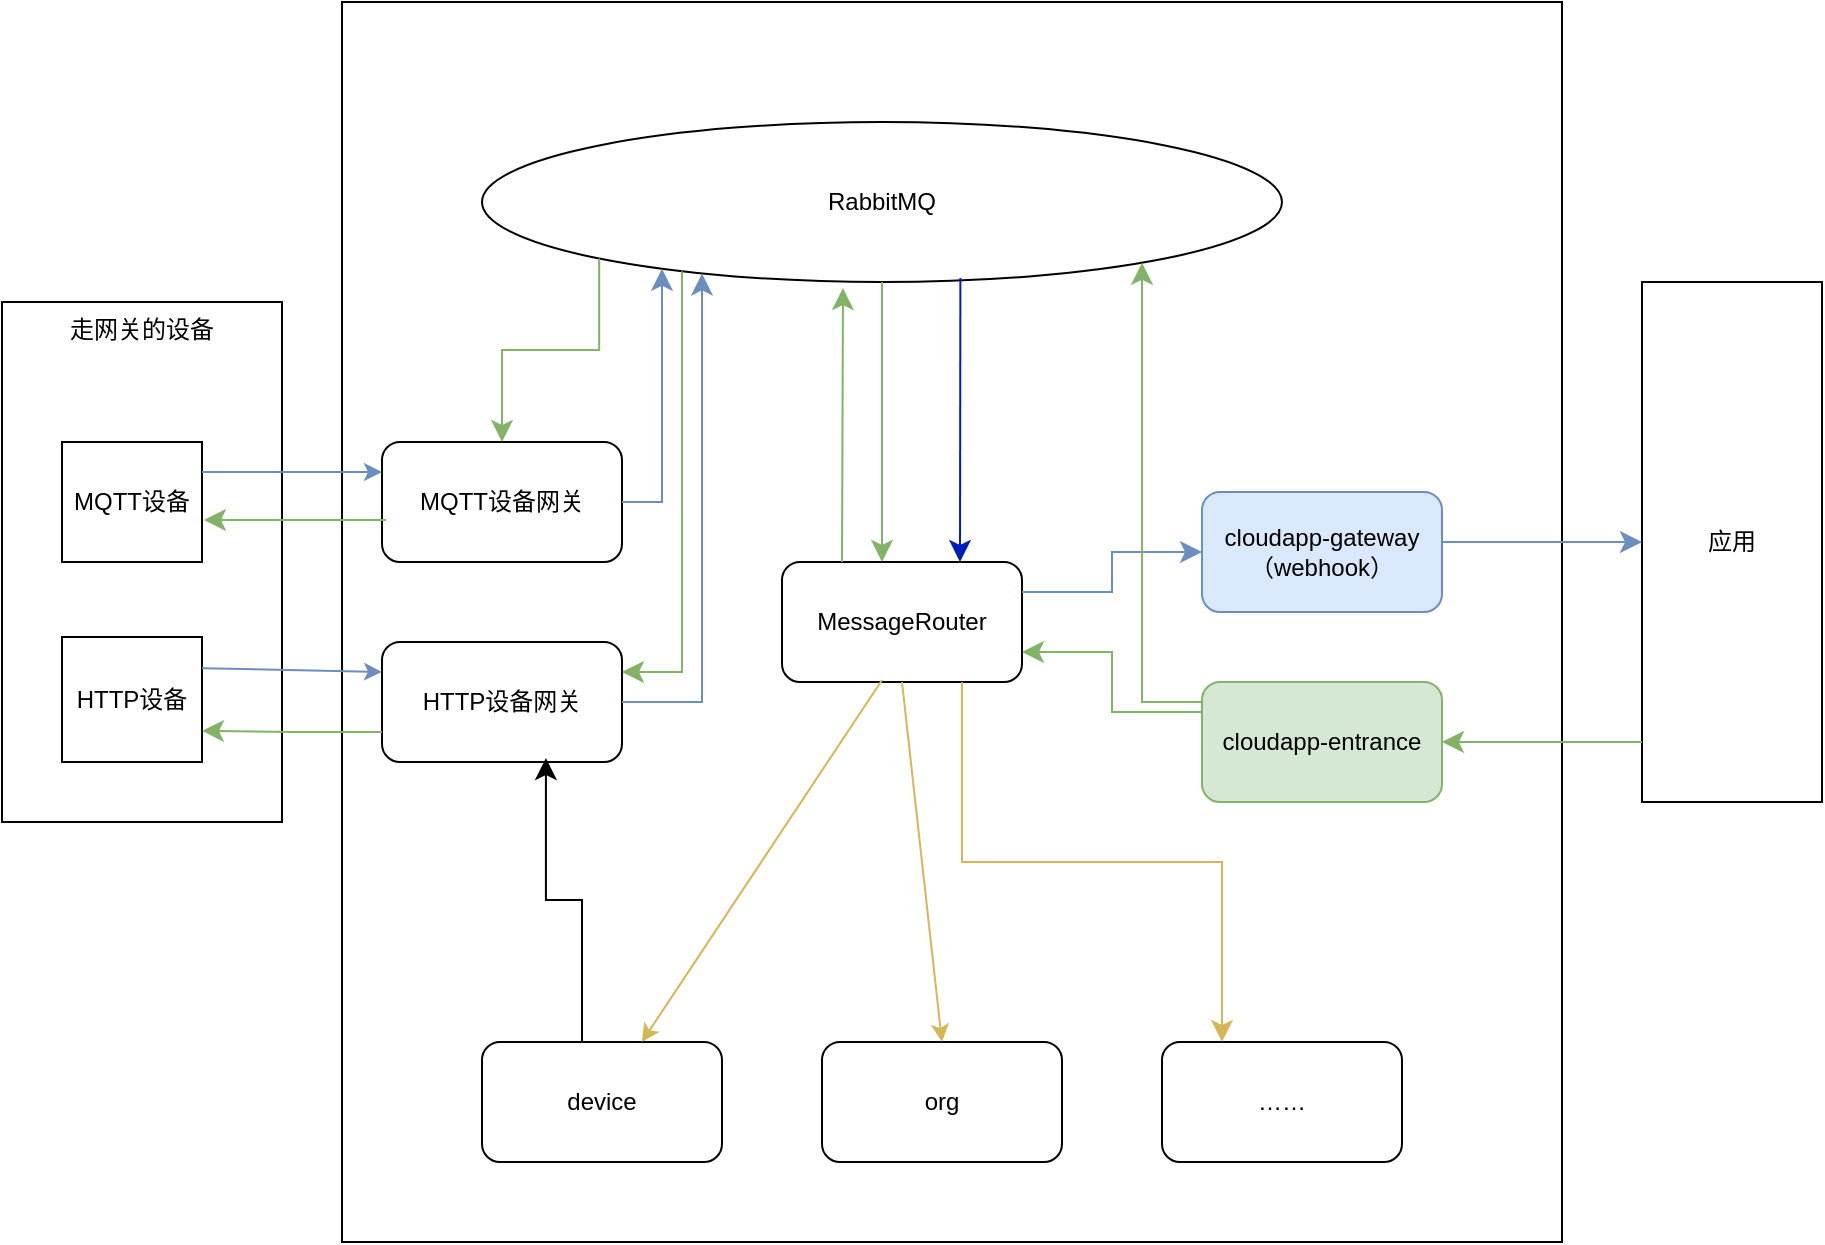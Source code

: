 <mxfile version="23.0.2" type="github">
  <diagram name="Page-1" id="52a04d89-c75d-2922-d76d-85b35f80e030">
    <mxGraphModel dx="1010" dy="639" grid="1" gridSize="10" guides="1" tooltips="1" connect="1" arrows="1" fold="1" page="1" pageScale="1" pageWidth="1100" pageHeight="850" background="none" math="0" shadow="0">
      <root>
        <mxCell id="0" />
        <mxCell id="1" parent="0" />
        <mxCell id="-4nvFbpTY9QozJb8vyPh-44" value="" style="rounded=0;whiteSpace=wrap;html=1;fillColor=none;" vertex="1" parent="1">
          <mxGeometry x="210" y="20" width="610" height="620" as="geometry" />
        </mxCell>
        <mxCell id="-4nvFbpTY9QozJb8vyPh-7" value="走网关的设备" style="rounded=0;whiteSpace=wrap;html=1;horizontal=1;verticalAlign=top;" vertex="1" parent="1">
          <mxGeometry x="40" y="170" width="140" height="260" as="geometry" />
        </mxCell>
        <mxCell id="-4nvFbpTY9QozJb8vyPh-2" value="MQTT设备" style="rounded=0;whiteSpace=wrap;html=1;" vertex="1" parent="1">
          <mxGeometry x="70" y="240" width="70" height="60" as="geometry" />
        </mxCell>
        <mxCell id="-4nvFbpTY9QozJb8vyPh-3" value="HTTP设备" style="rounded=0;whiteSpace=wrap;html=1;" vertex="1" parent="1">
          <mxGeometry x="70" y="337.5" width="70" height="62.5" as="geometry" />
        </mxCell>
        <mxCell id="-4nvFbpTY9QozJb8vyPh-4" value="MQTT设备网关" style="rounded=1;whiteSpace=wrap;html=1;" vertex="1" parent="1">
          <mxGeometry x="230" y="240" width="120" height="60" as="geometry" />
        </mxCell>
        <mxCell id="-4nvFbpTY9QozJb8vyPh-5" value="HTTP设备网关" style="rounded=1;whiteSpace=wrap;html=1;" vertex="1" parent="1">
          <mxGeometry x="230" y="340" width="120" height="60" as="geometry" />
        </mxCell>
        <mxCell id="-4nvFbpTY9QozJb8vyPh-6" value="RabbitMQ" style="ellipse;whiteSpace=wrap;html=1;" vertex="1" parent="1">
          <mxGeometry x="280" y="80" width="400" height="80" as="geometry" />
        </mxCell>
        <mxCell id="-4nvFbpTY9QozJb8vyPh-8" value="MessageRouter" style="rounded=1;whiteSpace=wrap;html=1;" vertex="1" parent="1">
          <mxGeometry x="430" y="300" width="120" height="60" as="geometry" />
        </mxCell>
        <mxCell id="-4nvFbpTY9QozJb8vyPh-9" value="" style="endArrow=classic;html=1;rounded=0;entryX=0;entryY=0.25;entryDx=0;entryDy=0;fillColor=#dae8fc;strokeColor=#6c8ebf;exitX=1;exitY=0.25;exitDx=0;exitDy=0;" edge="1" parent="1" source="-4nvFbpTY9QozJb8vyPh-2" target="-4nvFbpTY9QozJb8vyPh-4">
          <mxGeometry width="50" height="50" relative="1" as="geometry">
            <mxPoint x="430" y="270" as="sourcePoint" />
            <mxPoint x="480" y="220" as="targetPoint" />
          </mxGeometry>
        </mxCell>
        <mxCell id="-4nvFbpTY9QozJb8vyPh-12" value="" style="endArrow=classic;html=1;rounded=0;exitX=1;exitY=0.25;exitDx=0;exitDy=0;fillColor=#dae8fc;strokeColor=#6c8ebf;entryX=0;entryY=0.25;entryDx=0;entryDy=0;" edge="1" parent="1" source="-4nvFbpTY9QozJb8vyPh-3" target="-4nvFbpTY9QozJb8vyPh-5">
          <mxGeometry width="50" height="50" relative="1" as="geometry">
            <mxPoint x="430" y="270" as="sourcePoint" />
            <mxPoint x="480" y="220" as="targetPoint" />
          </mxGeometry>
        </mxCell>
        <mxCell id="-4nvFbpTY9QozJb8vyPh-16" value="" style="edgeStyle=elbowEdgeStyle;elbow=horizontal;endArrow=classic;html=1;curved=0;rounded=0;endSize=8;startSize=8;fillColor=#dae8fc;strokeColor=#6c8ebf;" edge="1" parent="1" source="-4nvFbpTY9QozJb8vyPh-5" target="-4nvFbpTY9QozJb8vyPh-6">
          <mxGeometry width="50" height="50" relative="1" as="geometry">
            <mxPoint x="490" y="270" as="sourcePoint" />
            <mxPoint x="540" y="220" as="targetPoint" />
            <Array as="points">
              <mxPoint x="390" y="280" />
            </Array>
          </mxGeometry>
        </mxCell>
        <mxCell id="-4nvFbpTY9QozJb8vyPh-17" value="" style="edgeStyle=elbowEdgeStyle;elbow=horizontal;endArrow=classic;html=1;curved=0;rounded=0;endSize=8;startSize=8;exitX=0.5;exitY=1;exitDx=0;exitDy=0;fillColor=#d5e8d4;strokeColor=#82b366;" edge="1" parent="1" source="-4nvFbpTY9QozJb8vyPh-6" target="-4nvFbpTY9QozJb8vyPh-8">
          <mxGeometry width="50" height="50" relative="1" as="geometry">
            <mxPoint x="490" y="270" as="sourcePoint" />
            <mxPoint x="540" y="220" as="targetPoint" />
          </mxGeometry>
        </mxCell>
        <mxCell id="-4nvFbpTY9QozJb8vyPh-18" value="" style="edgeStyle=elbowEdgeStyle;elbow=horizontal;endArrow=classic;html=1;curved=0;rounded=0;endSize=8;startSize=8;exitX=1;exitY=0.5;exitDx=0;exitDy=0;fillColor=#dae8fc;strokeColor=#6c8ebf;" edge="1" parent="1" source="-4nvFbpTY9QozJb8vyPh-4" target="-4nvFbpTY9QozJb8vyPh-6">
          <mxGeometry width="50" height="50" relative="1" as="geometry">
            <mxPoint x="490" y="270" as="sourcePoint" />
            <mxPoint x="540" y="220" as="targetPoint" />
            <Array as="points">
              <mxPoint x="370" y="240" />
            </Array>
          </mxGeometry>
        </mxCell>
        <mxCell id="-4nvFbpTY9QozJb8vyPh-19" value="cloudapp-gateway&lt;br&gt;（webhook）" style="rounded=1;whiteSpace=wrap;html=1;fillColor=#dae8fc;strokeColor=#6c8ebf;" vertex="1" parent="1">
          <mxGeometry x="640" y="265" width="120" height="60" as="geometry" />
        </mxCell>
        <mxCell id="-4nvFbpTY9QozJb8vyPh-20" value="" style="edgeStyle=elbowEdgeStyle;elbow=horizontal;endArrow=classic;html=1;curved=0;rounded=0;endSize=8;startSize=8;exitX=1;exitY=0.25;exitDx=0;exitDy=0;fillColor=#dae8fc;strokeColor=#6c8ebf;" edge="1" parent="1" source="-4nvFbpTY9QozJb8vyPh-8" target="-4nvFbpTY9QozJb8vyPh-19">
          <mxGeometry width="50" height="50" relative="1" as="geometry">
            <mxPoint x="490" y="270" as="sourcePoint" />
            <mxPoint x="540" y="220" as="targetPoint" />
          </mxGeometry>
        </mxCell>
        <mxCell id="-4nvFbpTY9QozJb8vyPh-21" value="应用" style="rounded=0;whiteSpace=wrap;html=1;" vertex="1" parent="1">
          <mxGeometry x="860" y="160" width="90" height="260" as="geometry" />
        </mxCell>
        <mxCell id="-4nvFbpTY9QozJb8vyPh-22" value="" style="edgeStyle=elbowEdgeStyle;elbow=horizontal;endArrow=classic;html=1;curved=0;rounded=0;endSize=8;startSize=8;entryX=0;entryY=0.5;entryDx=0;entryDy=0;fillColor=#dae8fc;strokeColor=#6c8ebf;" edge="1" parent="1" target="-4nvFbpTY9QozJb8vyPh-21">
          <mxGeometry width="50" height="50" relative="1" as="geometry">
            <mxPoint x="760" y="290" as="sourcePoint" />
            <mxPoint x="540" y="220" as="targetPoint" />
          </mxGeometry>
        </mxCell>
        <mxCell id="-4nvFbpTY9QozJb8vyPh-23" value="cloudapp-entrance" style="rounded=1;whiteSpace=wrap;html=1;fillColor=#d5e8d4;strokeColor=#82b366;" vertex="1" parent="1">
          <mxGeometry x="640" y="360" width="120" height="60" as="geometry" />
        </mxCell>
        <mxCell id="-4nvFbpTY9QozJb8vyPh-24" value="" style="edgeStyle=elbowEdgeStyle;elbow=horizontal;endArrow=classic;html=1;curved=0;rounded=0;endSize=8;startSize=8;entryX=1;entryY=0.5;entryDx=0;entryDy=0;fillColor=#d5e8d4;strokeColor=#82b366;" edge="1" parent="1" source="-4nvFbpTY9QozJb8vyPh-21" target="-4nvFbpTY9QozJb8vyPh-23">
          <mxGeometry width="50" height="50" relative="1" as="geometry">
            <mxPoint x="490" y="270" as="sourcePoint" />
            <mxPoint x="540" y="220" as="targetPoint" />
            <Array as="points">
              <mxPoint x="810" y="390" />
            </Array>
          </mxGeometry>
        </mxCell>
        <mxCell id="-4nvFbpTY9QozJb8vyPh-25" value="" style="edgeStyle=elbowEdgeStyle;elbow=horizontal;endArrow=classic;html=1;curved=0;rounded=0;endSize=8;startSize=8;fillColor=#d5e8d4;strokeColor=#82b366;" edge="1" parent="1" source="-4nvFbpTY9QozJb8vyPh-23" target="-4nvFbpTY9QozJb8vyPh-6">
          <mxGeometry width="50" height="50" relative="1" as="geometry">
            <mxPoint x="490" y="270" as="sourcePoint" />
            <mxPoint x="540" y="220" as="targetPoint" />
            <Array as="points">
              <mxPoint x="610" y="370" />
            </Array>
          </mxGeometry>
        </mxCell>
        <mxCell id="-4nvFbpTY9QozJb8vyPh-27" value="" style="edgeStyle=elbowEdgeStyle;elbow=horizontal;endArrow=classic;html=1;curved=0;rounded=0;endSize=8;startSize=8;exitX=0.598;exitY=0.975;exitDx=0;exitDy=0;exitPerimeter=0;fillColor=#0050ef;strokeColor=#001DBC;" edge="1" parent="1" source="-4nvFbpTY9QozJb8vyPh-6" target="-4nvFbpTY9QozJb8vyPh-8">
          <mxGeometry width="50" height="50" relative="1" as="geometry">
            <mxPoint x="490" y="270" as="sourcePoint" />
            <mxPoint x="540" y="220" as="targetPoint" />
          </mxGeometry>
        </mxCell>
        <mxCell id="-4nvFbpTY9QozJb8vyPh-28" value="" style="edgeStyle=elbowEdgeStyle;elbow=horizontal;endArrow=classic;html=1;curved=0;rounded=0;endSize=8;startSize=8;exitX=0.25;exitY=0;exitDx=0;exitDy=0;entryX=0.453;entryY=1.038;entryDx=0;entryDy=0;entryPerimeter=0;fillColor=#d5e8d4;strokeColor=#82b366;" edge="1" parent="1" source="-4nvFbpTY9QozJb8vyPh-8" target="-4nvFbpTY9QozJb8vyPh-6">
          <mxGeometry width="50" height="50" relative="1" as="geometry">
            <mxPoint x="490" y="270" as="sourcePoint" />
            <mxPoint x="460" y="190" as="targetPoint" />
          </mxGeometry>
        </mxCell>
        <mxCell id="-4nvFbpTY9QozJb8vyPh-30" value="" style="edgeStyle=elbowEdgeStyle;elbow=horizontal;endArrow=classic;html=1;curved=0;rounded=0;endSize=8;startSize=8;fillColor=#d5e8d4;strokeColor=#82b366;entryX=1;entryY=0.25;entryDx=0;entryDy=0;" edge="1" parent="1" source="-4nvFbpTY9QozJb8vyPh-6" target="-4nvFbpTY9QozJb8vyPh-5">
          <mxGeometry width="50" height="50" relative="1" as="geometry">
            <mxPoint x="490" y="270" as="sourcePoint" />
            <mxPoint x="540" y="220" as="targetPoint" />
            <Array as="points">
              <mxPoint x="380" y="290" />
            </Array>
          </mxGeometry>
        </mxCell>
        <mxCell id="-4nvFbpTY9QozJb8vyPh-31" value="" style="edgeStyle=elbowEdgeStyle;elbow=horizontal;endArrow=classic;html=1;curved=0;rounded=0;endSize=8;startSize=8;entryX=1.014;entryY=0.65;entryDx=0;entryDy=0;exitX=0.017;exitY=0.65;exitDx=0;exitDy=0;exitPerimeter=0;fillColor=#d5e8d4;strokeColor=#82b366;entryPerimeter=0;" edge="1" parent="1" source="-4nvFbpTY9QozJb8vyPh-4" target="-4nvFbpTY9QozJb8vyPh-2">
          <mxGeometry width="50" height="50" relative="1" as="geometry">
            <mxPoint x="490" y="270" as="sourcePoint" />
            <mxPoint x="540" y="220" as="targetPoint" />
          </mxGeometry>
        </mxCell>
        <mxCell id="-4nvFbpTY9QozJb8vyPh-32" value="" style="edgeStyle=elbowEdgeStyle;elbow=horizontal;endArrow=classic;html=1;curved=0;rounded=0;endSize=8;startSize=8;exitX=0;exitY=0.75;exitDx=0;exitDy=0;entryX=1;entryY=0.75;entryDx=0;entryDy=0;fillColor=#d5e8d4;strokeColor=#82b366;" edge="1" parent="1" source="-4nvFbpTY9QozJb8vyPh-5" target="-4nvFbpTY9QozJb8vyPh-3">
          <mxGeometry width="50" height="50" relative="1" as="geometry">
            <mxPoint x="490" y="270" as="sourcePoint" />
            <mxPoint x="540" y="220" as="targetPoint" />
          </mxGeometry>
        </mxCell>
        <mxCell id="-4nvFbpTY9QozJb8vyPh-33" value="" style="edgeStyle=elbowEdgeStyle;elbow=horizontal;endArrow=classic;html=1;curved=0;rounded=0;endSize=8;startSize=8;exitX=0;exitY=0.25;exitDx=0;exitDy=0;entryX=1;entryY=0.75;entryDx=0;entryDy=0;fillColor=#d5e8d4;strokeColor=#82b366;" edge="1" parent="1" source="-4nvFbpTY9QozJb8vyPh-23" target="-4nvFbpTY9QozJb8vyPh-8">
          <mxGeometry width="50" height="50" relative="1" as="geometry">
            <mxPoint x="490" y="270" as="sourcePoint" />
            <mxPoint x="540" y="220" as="targetPoint" />
          </mxGeometry>
        </mxCell>
        <mxCell id="-4nvFbpTY9QozJb8vyPh-34" value="device" style="rounded=1;whiteSpace=wrap;html=1;" vertex="1" parent="1">
          <mxGeometry x="280" y="540" width="120" height="60" as="geometry" />
        </mxCell>
        <mxCell id="-4nvFbpTY9QozJb8vyPh-35" value="org" style="rounded=1;whiteSpace=wrap;html=1;" vertex="1" parent="1">
          <mxGeometry x="450" y="540" width="120" height="60" as="geometry" />
        </mxCell>
        <mxCell id="-4nvFbpTY9QozJb8vyPh-36" value="" style="endArrow=classic;html=1;rounded=0;exitX=0.417;exitY=0.983;exitDx=0;exitDy=0;exitPerimeter=0;fillColor=#fff2cc;strokeColor=#d6b656;" edge="1" parent="1" source="-4nvFbpTY9QozJb8vyPh-8" target="-4nvFbpTY9QozJb8vyPh-34">
          <mxGeometry width="50" height="50" relative="1" as="geometry">
            <mxPoint x="490" y="410" as="sourcePoint" />
            <mxPoint x="540" y="360" as="targetPoint" />
          </mxGeometry>
        </mxCell>
        <mxCell id="-4nvFbpTY9QozJb8vyPh-37" value="" style="endArrow=classic;html=1;rounded=0;exitX=0.5;exitY=1;exitDx=0;exitDy=0;entryX=0.5;entryY=0;entryDx=0;entryDy=0;fillColor=#fff2cc;strokeColor=#d6b656;" edge="1" parent="1" source="-4nvFbpTY9QozJb8vyPh-8" target="-4nvFbpTY9QozJb8vyPh-35">
          <mxGeometry width="50" height="50" relative="1" as="geometry">
            <mxPoint x="490" y="410" as="sourcePoint" />
            <mxPoint x="540" y="360" as="targetPoint" />
          </mxGeometry>
        </mxCell>
        <mxCell id="-4nvFbpTY9QozJb8vyPh-38" value="……" style="rounded=1;whiteSpace=wrap;html=1;" vertex="1" parent="1">
          <mxGeometry x="620" y="540" width="120" height="60" as="geometry" />
        </mxCell>
        <mxCell id="-4nvFbpTY9QozJb8vyPh-40" value="" style="edgeStyle=elbowEdgeStyle;elbow=vertical;endArrow=classic;html=1;curved=0;rounded=0;endSize=8;startSize=8;exitX=0.75;exitY=1;exitDx=0;exitDy=0;entryX=0.25;entryY=0;entryDx=0;entryDy=0;fillColor=#fff2cc;strokeColor=#d6b656;" edge="1" parent="1" source="-4nvFbpTY9QozJb8vyPh-8" target="-4nvFbpTY9QozJb8vyPh-38">
          <mxGeometry width="50" height="50" relative="1" as="geometry">
            <mxPoint x="490" y="410" as="sourcePoint" />
            <mxPoint x="540" y="360" as="targetPoint" />
          </mxGeometry>
        </mxCell>
        <mxCell id="-4nvFbpTY9QozJb8vyPh-42" value="" style="edgeStyle=elbowEdgeStyle;elbow=vertical;endArrow=classic;html=1;curved=0;rounded=0;endSize=8;startSize=8;fillColor=#d5e8d4;strokeColor=#82b366;exitX=0;exitY=1;exitDx=0;exitDy=0;" edge="1" parent="1" source="-4nvFbpTY9QozJb8vyPh-6" target="-4nvFbpTY9QozJb8vyPh-4">
          <mxGeometry width="50" height="50" relative="1" as="geometry">
            <mxPoint x="270" y="210" as="sourcePoint" />
            <mxPoint x="320" y="160" as="targetPoint" />
          </mxGeometry>
        </mxCell>
        <mxCell id="-4nvFbpTY9QozJb8vyPh-43" value="" style="edgeStyle=elbowEdgeStyle;elbow=vertical;endArrow=classic;html=1;curved=0;rounded=0;endSize=8;startSize=8;entryX=0.683;entryY=0.967;entryDx=0;entryDy=0;entryPerimeter=0;" edge="1" parent="1" target="-4nvFbpTY9QozJb8vyPh-5">
          <mxGeometry width="50" height="50" relative="1" as="geometry">
            <mxPoint x="330" y="540" as="sourcePoint" />
            <mxPoint x="280" y="400" as="targetPoint" />
          </mxGeometry>
        </mxCell>
      </root>
    </mxGraphModel>
  </diagram>
</mxfile>
